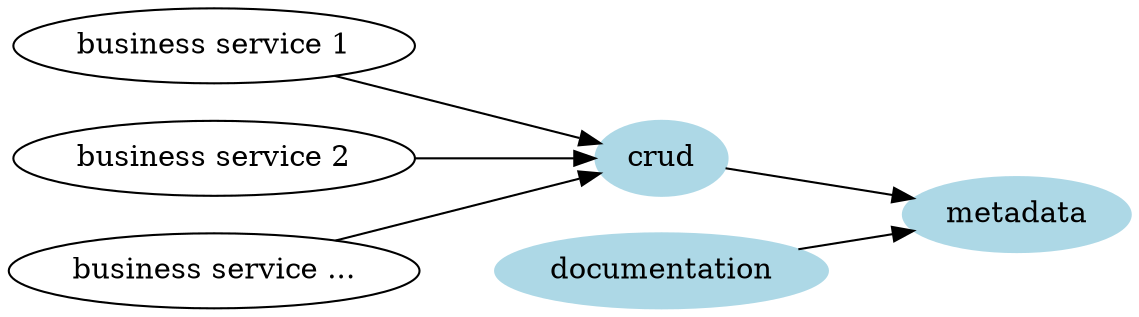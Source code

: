 digraph {
rankdir=LR;
business_svc_1 [label="business service 1"];
business_svc_2 [label="business service 2"];
business_svc_n [label="business service ..."];
crud [color=lightblue,fillcolor=lightblue,style=filled];
metadata [color=lightblue,fillcolor=lightblue,style=filled];
documentation [color=lightblue,fillcolor=lightblue,style=filled];
business_svc_1 -> crud;
business_svc_2 -> crud;
business_svc_n -> crud;
crud -> metadata;
documentation -> metadata;
}
